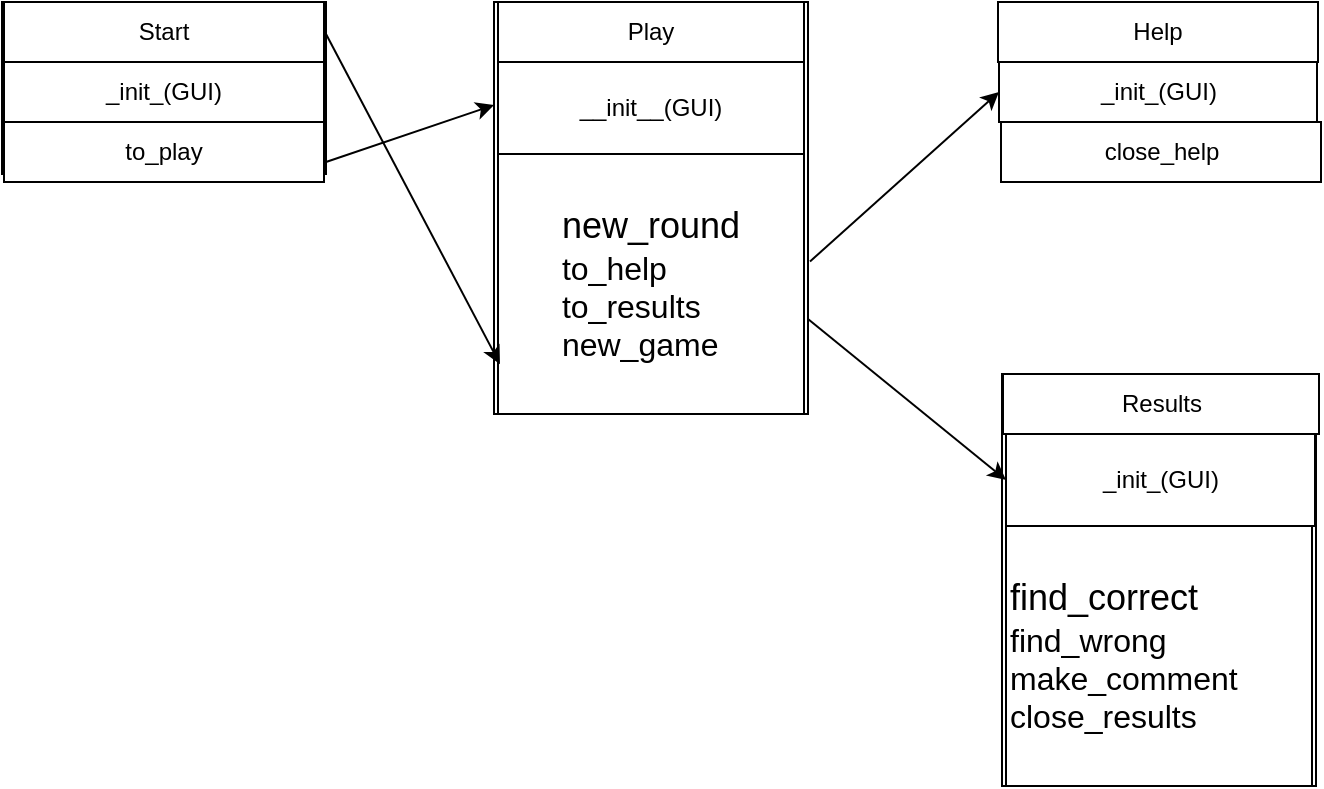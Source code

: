 <mxfile version="24.5.1" type="onedrive">
  <diagram name="페이지-1" id="w9TKiUB17edvx3zsIfAd">
    <mxGraphModel grid="1" page="1" gridSize="10" guides="1" tooltips="1" connect="1" arrows="1" fold="1" pageScale="1" pageWidth="827" pageHeight="1169" math="0" shadow="0">
      <root>
        <mxCell id="0" />
        <mxCell id="1" parent="0" />
        <mxCell id="FhdzAQCDohXPVeoqaJUq-5" value="" style="rounded=0;whiteSpace=wrap;html=1;" vertex="1" parent="1">
          <mxGeometry x="168" y="594" width="162" height="86" as="geometry" />
        </mxCell>
        <mxCell id="FhdzAQCDohXPVeoqaJUq-6" value="" style="rounded=0;whiteSpace=wrap;html=1;" vertex="1" parent="1">
          <mxGeometry x="667.5" y="594" width="157" height="86" as="geometry" />
        </mxCell>
        <mxCell id="FhdzAQCDohXPVeoqaJUq-7" value="" style="rounded=0;whiteSpace=wrap;html=1;" vertex="1" parent="1">
          <mxGeometry x="414" y="594" width="157" height="206" as="geometry" />
        </mxCell>
        <mxCell id="FhdzAQCDohXPVeoqaJUq-8" value="" style="rounded=0;whiteSpace=wrap;html=1;" vertex="1" parent="1">
          <mxGeometry x="668" y="780" width="157" height="206" as="geometry" />
        </mxCell>
        <mxCell id="FhdzAQCDohXPVeoqaJUq-9" value="Start" style="rounded=0;whiteSpace=wrap;html=1;" vertex="1" parent="1">
          <mxGeometry x="169" y="594" width="160" height="30" as="geometry" />
        </mxCell>
        <mxCell id="FhdzAQCDohXPVeoqaJUq-10" value="Help" style="rounded=0;whiteSpace=wrap;html=1;" vertex="1" parent="1">
          <mxGeometry x="666" y="594" width="160" height="30" as="geometry" />
        </mxCell>
        <mxCell id="FhdzAQCDohXPVeoqaJUq-11" value="Results" style="rounded=0;whiteSpace=wrap;html=1;" vertex="1" parent="1">
          <mxGeometry x="668.5" y="780" width="158" height="30" as="geometry" />
        </mxCell>
        <mxCell id="FhdzAQCDohXPVeoqaJUq-12" value="Play" style="rounded=0;whiteSpace=wrap;html=1;" vertex="1" parent="1">
          <mxGeometry x="416" y="594" width="153" height="30" as="geometry" />
        </mxCell>
        <mxCell id="FhdzAQCDohXPVeoqaJUq-13" value="_init_(GUI)" style="rounded=0;whiteSpace=wrap;html=1;" vertex="1" parent="1">
          <mxGeometry x="169" y="624" width="160" height="30" as="geometry" />
        </mxCell>
        <mxCell id="FhdzAQCDohXPVeoqaJUq-14" value="to_play" style="rounded=0;whiteSpace=wrap;html=1;" vertex="1" parent="1">
          <mxGeometry x="169" y="654" width="160" height="30" as="geometry" />
        </mxCell>
        <mxCell id="FhdzAQCDohXPVeoqaJUq-15" value="_init_(GUI)" style="rounded=0;whiteSpace=wrap;html=1;" vertex="1" parent="1">
          <mxGeometry x="666.5" y="624" width="159" height="30" as="geometry" />
        </mxCell>
        <mxCell id="FhdzAQCDohXPVeoqaJUq-16" value="close_help" style="rounded=0;whiteSpace=wrap;html=1;" vertex="1" parent="1">
          <mxGeometry x="667.5" y="654" width="160" height="30" as="geometry" />
        </mxCell>
        <mxCell id="sVJpPeflY3OyzFOemWTG-1" value="__init__(GUI)" style="rounded=0;whiteSpace=wrap;html=1;" vertex="1" parent="1">
          <mxGeometry x="416" y="624" width="153" height="46" as="geometry" />
        </mxCell>
        <mxCell id="sVJpPeflY3OyzFOemWTG-3" value="&lt;div style=&quot;text-align: left;&quot;&gt;&lt;span style=&quot;font-size: 18px; background-color: initial;&quot;&gt;new_round&lt;/span&gt;&lt;/div&gt;&lt;div&gt;&lt;div style=&quot;text-align: left;&quot;&gt;&lt;font size=&quot;3&quot;&gt;&lt;span style=&quot;background-color: initial;&quot;&gt;to_help&lt;/span&gt;&lt;br&gt;&lt;/font&gt;&lt;/div&gt;&lt;div style=&quot;text-align: left;&quot;&gt;&lt;font size=&quot;3&quot;&gt;&lt;span style=&quot;background-color: initial;&quot;&gt;to_results&lt;/span&gt;&lt;br&gt;&lt;/font&gt;&lt;/div&gt;&lt;div style=&quot;text-align: left;&quot;&gt;&lt;span style=&quot;background-color: initial;&quot;&gt;&lt;font size=&quot;3&quot;&gt;new_game&lt;/font&gt;&lt;/span&gt;&lt;br&gt;&lt;/div&gt;&lt;/div&gt;" style="rounded=0;whiteSpace=wrap;html=1;" vertex="1" parent="1">
          <mxGeometry x="416" y="670" width="153" height="130" as="geometry" />
        </mxCell>
        <mxCell id="sVJpPeflY3OyzFOemWTG-4" value="&lt;font style=&quot;font-size: 18px;&quot;&gt;find_correct&lt;/font&gt;&lt;div&gt;&lt;font size=&quot;3&quot;&gt;find_wrong&lt;/font&gt;&lt;/div&gt;&lt;div&gt;&lt;font size=&quot;3&quot;&gt;make_comment&lt;/font&gt;&lt;/div&gt;&lt;div&gt;&lt;font size=&quot;3&quot;&gt;close_results&lt;/font&gt;&lt;/div&gt;" style="rounded=0;whiteSpace=wrap;html=1;align=left;" vertex="1" parent="1">
          <mxGeometry x="670" y="856" width="153" height="130" as="geometry" />
        </mxCell>
        <mxCell id="sVJpPeflY3OyzFOemWTG-7" value="_init_(GUI)" style="rounded=0;whiteSpace=wrap;html=1;" vertex="1" parent="1">
          <mxGeometry x="670" y="810" width="154.5" height="46" as="geometry" />
        </mxCell>
        <mxCell id="gc_sjSB18IK_eP5pbXXY-1" value="" style="endArrow=classic;html=1;rounded=0;exitX=1;exitY=0.186;exitDx=0;exitDy=0;entryX=0.019;entryY=0.879;entryDx=0;entryDy=0;entryPerimeter=0;exitPerimeter=0;" edge="1" parent="1" source="FhdzAQCDohXPVeoqaJUq-5" target="FhdzAQCDohXPVeoqaJUq-7">
          <mxGeometry width="50" height="50" relative="1" as="geometry">
            <mxPoint x="510" y="810" as="sourcePoint" />
            <mxPoint x="560" y="760" as="targetPoint" />
          </mxGeometry>
        </mxCell>
        <mxCell id="gc_sjSB18IK_eP5pbXXY-2" value="" style="endArrow=classic;html=1;rounded=0;entryX=0;entryY=0.5;entryDx=0;entryDy=0;exitX=1;exitY=0.75;exitDx=0;exitDy=0;" edge="1" parent="1" target="sVJpPeflY3OyzFOemWTG-7">
          <mxGeometry width="50" height="50" relative="1" as="geometry">
            <mxPoint x="571" y="752.5" as="sourcePoint" />
            <mxPoint x="670.5" y="780" as="targetPoint" />
          </mxGeometry>
        </mxCell>
        <mxCell id="gc_sjSB18IK_eP5pbXXY-3" value="" style="endArrow=classic;html=1;rounded=0;entryX=0;entryY=0.5;entryDx=0;entryDy=0;exitX=1;exitY=0.75;exitDx=0;exitDy=0;" edge="1" parent="1" target="FhdzAQCDohXPVeoqaJUq-15">
          <mxGeometry width="50" height="50" relative="1" as="geometry">
            <mxPoint x="572" y="723.75" as="sourcePoint" />
            <mxPoint x="667.5" y="614.25" as="targetPoint" />
          </mxGeometry>
        </mxCell>
        <mxCell id="gc_sjSB18IK_eP5pbXXY-4" value="" style="endArrow=classic;html=1;rounded=0;entryX=0;entryY=0.25;entryDx=0;entryDy=0;" edge="1" parent="1" target="FhdzAQCDohXPVeoqaJUq-7">
          <mxGeometry width="50" height="50" relative="1" as="geometry">
            <mxPoint x="330" y="674" as="sourcePoint" />
            <mxPoint x="380" y="624" as="targetPoint" />
          </mxGeometry>
        </mxCell>
      </root>
    </mxGraphModel>
  </diagram>
</mxfile>
